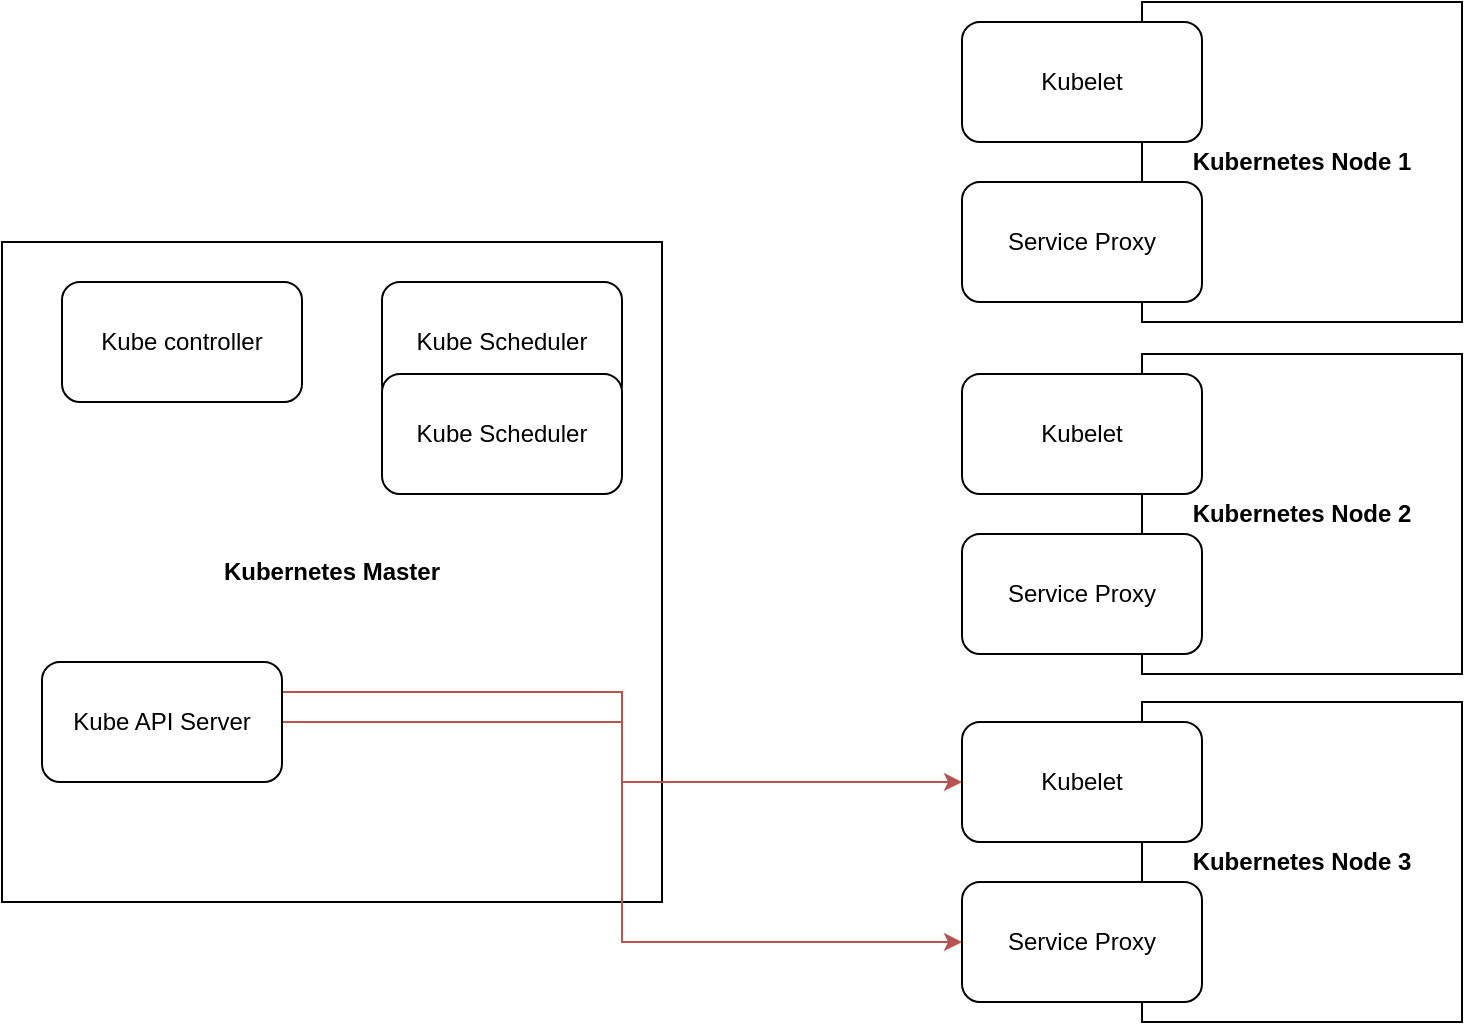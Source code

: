 <mxfile version="13.5.8" type="github"><diagram id="KaBM_sd7aDxRTMM1me1C" name="Page-1"><mxGraphModel dx="1018" dy="525" grid="1" gridSize="10" guides="1" tooltips="1" connect="1" arrows="1" fold="1" page="1" pageScale="1" pageWidth="827" pageHeight="1169" math="0" shadow="0"><root><mxCell id="0"/><mxCell id="1" parent="0"/><mxCell id="03cbtSYBVznG9UjNOfKK-1" value="Kubernetes Master" style="whiteSpace=wrap;html=1;aspect=fixed;fontStyle=1" parent="1" vertex="1"><mxGeometry x="40" y="140" width="330" height="330" as="geometry"/></mxCell><mxCell id="03cbtSYBVznG9UjNOfKK-2" value="Kube Scheduler" style="rounded=1;whiteSpace=wrap;html=1;" parent="1" vertex="1"><mxGeometry x="230" y="160" width="120" height="60" as="geometry"/></mxCell><mxCell id="03cbtSYBVznG9UjNOfKK-4" value="Kube controller" style="rounded=1;whiteSpace=wrap;html=1;" parent="1" vertex="1"><mxGeometry x="70" y="160" width="120" height="60" as="geometry"/></mxCell><mxCell id="03cbtSYBVznG9UjNOfKK-17" style="edgeStyle=orthogonalEdgeStyle;rounded=0;orthogonalLoop=1;jettySize=auto;html=1;entryX=0;entryY=0.5;entryDx=0;entryDy=0;fillColor=#f8cecc;strokeColor=#b85450;" parent="1" source="03cbtSYBVznG9UjNOfKK-5" target="03cbtSYBVznG9UjNOfKK-15" edge="1"><mxGeometry relative="1" as="geometry"/></mxCell><mxCell id="03cbtSYBVznG9UjNOfKK-18" style="edgeStyle=orthogonalEdgeStyle;rounded=0;orthogonalLoop=1;jettySize=auto;html=1;exitX=1;exitY=0.25;exitDx=0;exitDy=0;entryX=0;entryY=0.5;entryDx=0;entryDy=0;fillColor=#f8cecc;strokeColor=#b85450;" parent="1" source="03cbtSYBVznG9UjNOfKK-5" target="03cbtSYBVznG9UjNOfKK-14" edge="1"><mxGeometry relative="1" as="geometry"/></mxCell><mxCell id="03cbtSYBVznG9UjNOfKK-5" value="Kube API Server" style="rounded=1;whiteSpace=wrap;html=1;" parent="1" vertex="1"><mxGeometry x="60" y="350" width="120" height="60" as="geometry"/></mxCell><mxCell id="03cbtSYBVznG9UjNOfKK-6" value="Kubernetes Node 1" style="whiteSpace=wrap;html=1;aspect=fixed;fontStyle=1" parent="1" vertex="1"><mxGeometry x="610" y="20" width="160" height="160" as="geometry"/></mxCell><mxCell id="03cbtSYBVznG9UjNOfKK-7" value="Kubernetes Node 2" style="whiteSpace=wrap;html=1;aspect=fixed;fontStyle=1" parent="1" vertex="1"><mxGeometry x="610" y="196" width="160" height="160" as="geometry"/></mxCell><mxCell id="03cbtSYBVznG9UjNOfKK-8" value="Kubernetes Node 3" style="whiteSpace=wrap;html=1;aspect=fixed;fontStyle=1" parent="1" vertex="1"><mxGeometry x="610" y="370" width="160" height="160" as="geometry"/></mxCell><mxCell id="03cbtSYBVznG9UjNOfKK-9" value="Kube Scheduler" style="rounded=1;whiteSpace=wrap;html=1;" parent="1" vertex="1"><mxGeometry x="230" y="206" width="120" height="60" as="geometry"/></mxCell><mxCell id="03cbtSYBVznG9UjNOfKK-10" value="Kubelet" style="rounded=1;whiteSpace=wrap;html=1;" parent="1" vertex="1"><mxGeometry x="520" y="30" width="120" height="60" as="geometry"/></mxCell><mxCell id="03cbtSYBVznG9UjNOfKK-11" value="Service Proxy" style="rounded=1;whiteSpace=wrap;html=1;" parent="1" vertex="1"><mxGeometry x="520" y="110" width="120" height="60" as="geometry"/></mxCell><mxCell id="03cbtSYBVznG9UjNOfKK-12" value="Kubelet" style="rounded=1;whiteSpace=wrap;html=1;" parent="1" vertex="1"><mxGeometry x="520" y="206" width="120" height="60" as="geometry"/></mxCell><mxCell id="03cbtSYBVznG9UjNOfKK-13" value="Service Proxy" style="rounded=1;whiteSpace=wrap;html=1;" parent="1" vertex="1"><mxGeometry x="520" y="286" width="120" height="60" as="geometry"/></mxCell><mxCell id="03cbtSYBVznG9UjNOfKK-14" value="Kubelet" style="rounded=1;whiteSpace=wrap;html=1;" parent="1" vertex="1"><mxGeometry x="520" y="380" width="120" height="60" as="geometry"/></mxCell><mxCell id="03cbtSYBVznG9UjNOfKK-15" value="Service Proxy" style="rounded=1;whiteSpace=wrap;html=1;" parent="1" vertex="1"><mxGeometry x="520" y="460" width="120" height="60" as="geometry"/></mxCell></root></mxGraphModel></diagram></mxfile>